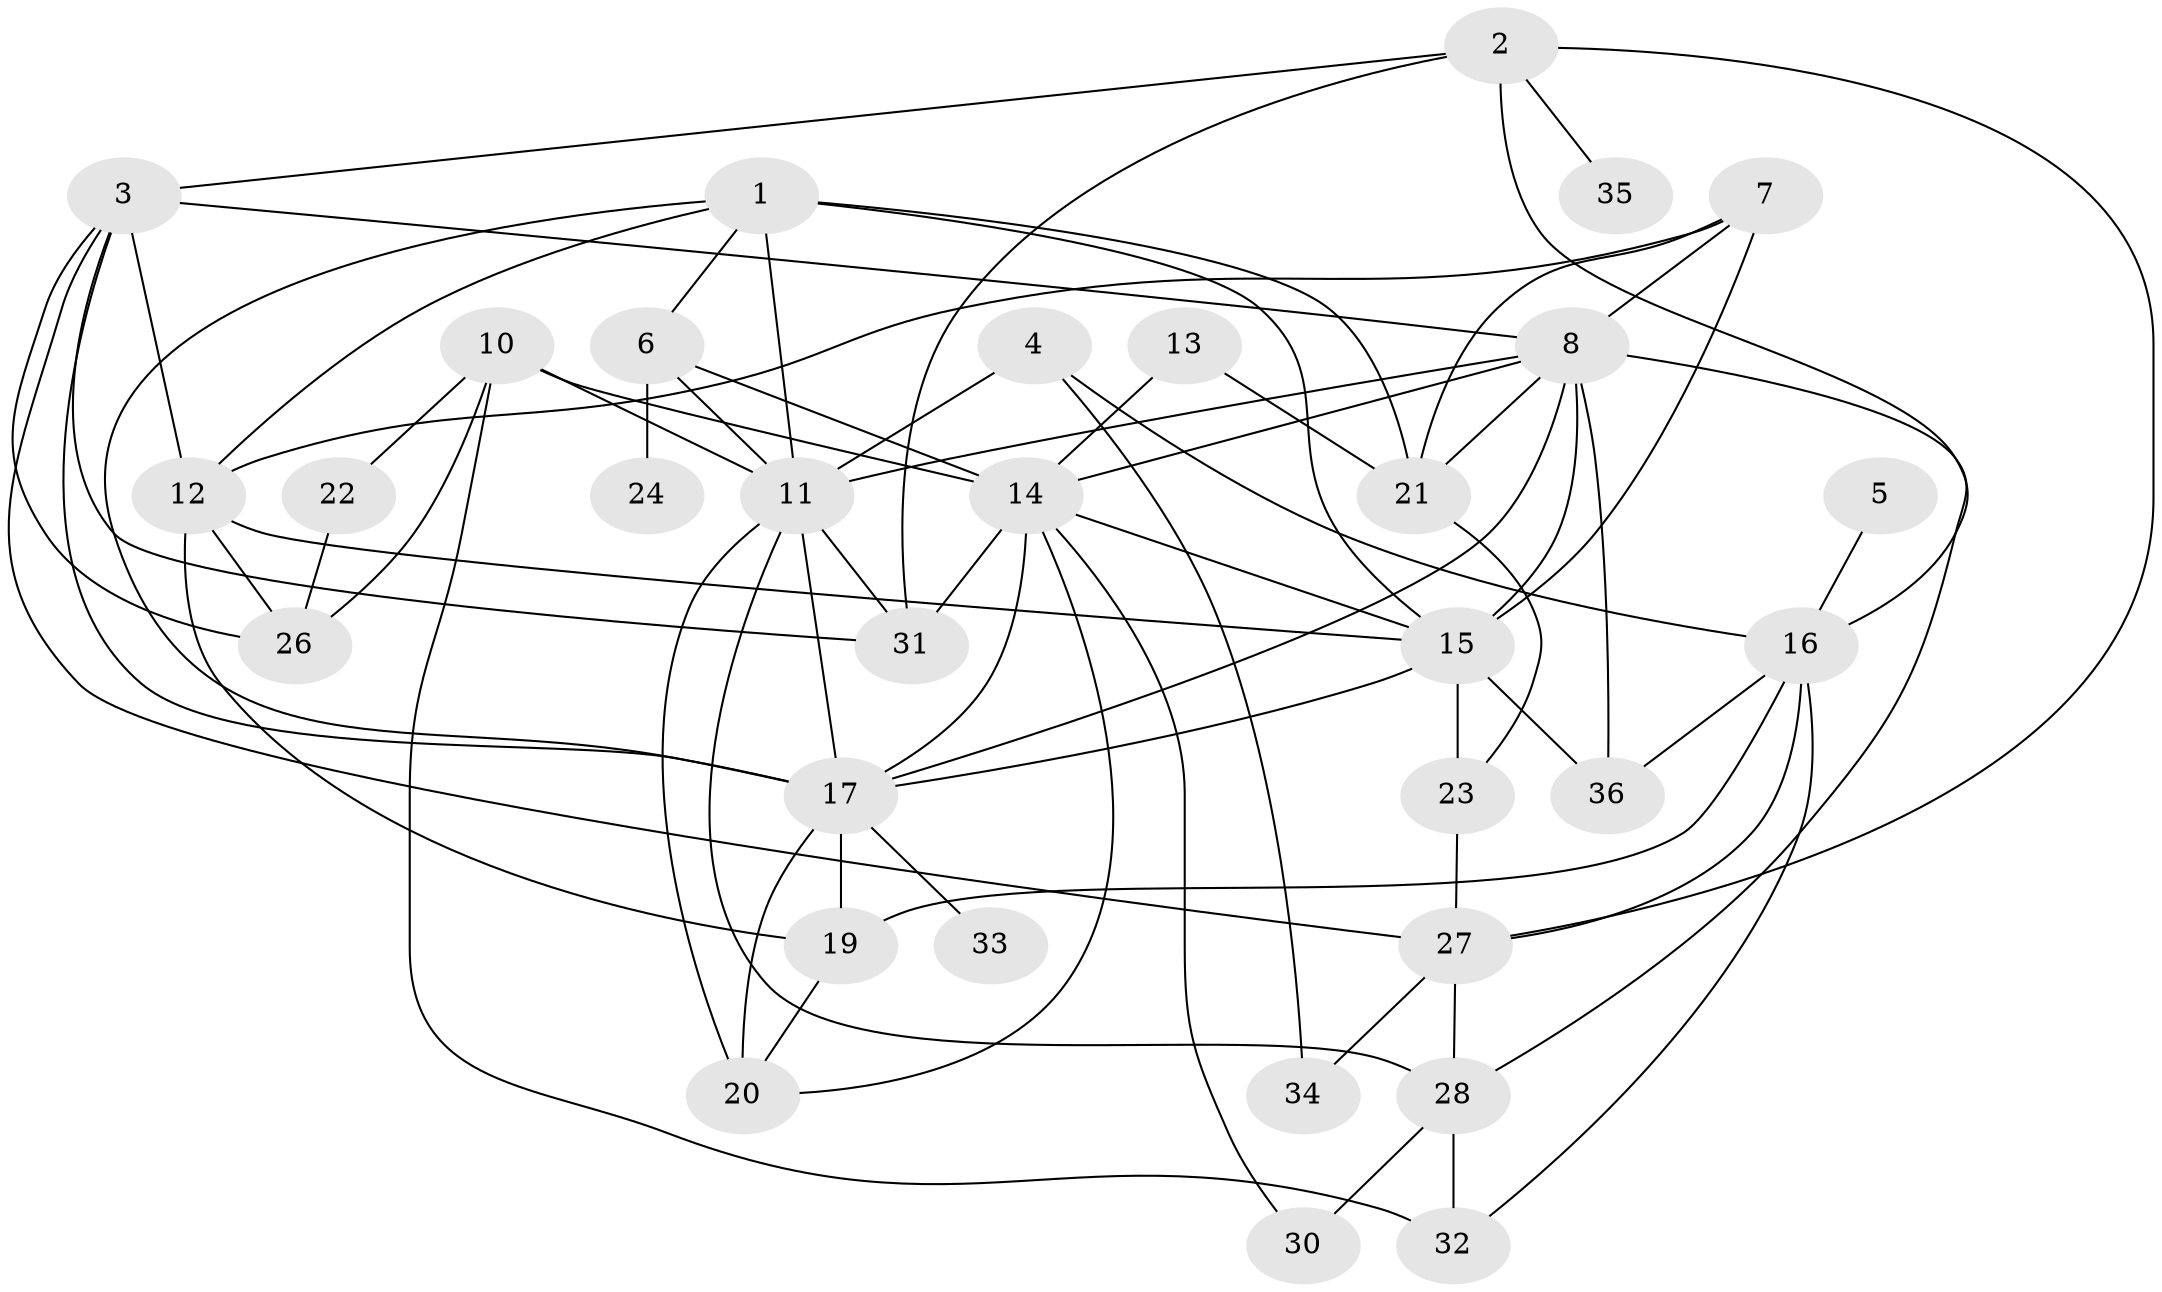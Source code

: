 // original degree distribution, {7: 0.023255813953488372, 3: 0.19767441860465115, 4: 0.19767441860465115, 1: 0.18604651162790697, 2: 0.19767441860465115, 5: 0.10465116279069768, 0: 0.03488372093023256, 6: 0.05813953488372093}
// Generated by graph-tools (version 1.1) at 2025/48/03/04/25 22:48:33]
// undirected, 32 vertices, 72 edges
graph export_dot {
  node [color=gray90,style=filled];
  1;
  2;
  3;
  4;
  5;
  6;
  7;
  8;
  10;
  11;
  12;
  13;
  14;
  15;
  16;
  17;
  19;
  20;
  21;
  22;
  23;
  24;
  26;
  27;
  28;
  30;
  31;
  32;
  33;
  34;
  35;
  36;
  1 -- 6 [weight=1.0];
  1 -- 11 [weight=2.0];
  1 -- 12 [weight=1.0];
  1 -- 15 [weight=1.0];
  1 -- 17 [weight=1.0];
  1 -- 21 [weight=1.0];
  2 -- 3 [weight=2.0];
  2 -- 16 [weight=1.0];
  2 -- 27 [weight=2.0];
  2 -- 31 [weight=1.0];
  2 -- 35 [weight=1.0];
  3 -- 8 [weight=1.0];
  3 -- 12 [weight=1.0];
  3 -- 17 [weight=1.0];
  3 -- 26 [weight=1.0];
  3 -- 27 [weight=1.0];
  3 -- 31 [weight=1.0];
  4 -- 11 [weight=3.0];
  4 -- 16 [weight=1.0];
  4 -- 34 [weight=1.0];
  5 -- 16 [weight=1.0];
  6 -- 11 [weight=2.0];
  6 -- 14 [weight=1.0];
  6 -- 24 [weight=1.0];
  7 -- 8 [weight=1.0];
  7 -- 12 [weight=1.0];
  7 -- 15 [weight=1.0];
  7 -- 21 [weight=1.0];
  8 -- 11 [weight=1.0];
  8 -- 14 [weight=1.0];
  8 -- 15 [weight=1.0];
  8 -- 17 [weight=1.0];
  8 -- 21 [weight=1.0];
  8 -- 28 [weight=1.0];
  8 -- 36 [weight=1.0];
  10 -- 11 [weight=1.0];
  10 -- 14 [weight=1.0];
  10 -- 22 [weight=1.0];
  10 -- 26 [weight=1.0];
  10 -- 32 [weight=2.0];
  11 -- 17 [weight=1.0];
  11 -- 20 [weight=1.0];
  11 -- 28 [weight=1.0];
  11 -- 31 [weight=1.0];
  12 -- 15 [weight=3.0];
  12 -- 19 [weight=1.0];
  12 -- 26 [weight=1.0];
  13 -- 14 [weight=1.0];
  13 -- 21 [weight=1.0];
  14 -- 15 [weight=1.0];
  14 -- 17 [weight=1.0];
  14 -- 20 [weight=1.0];
  14 -- 30 [weight=1.0];
  14 -- 31 [weight=1.0];
  15 -- 17 [weight=1.0];
  15 -- 23 [weight=1.0];
  15 -- 36 [weight=2.0];
  16 -- 19 [weight=2.0];
  16 -- 27 [weight=1.0];
  16 -- 32 [weight=1.0];
  16 -- 36 [weight=1.0];
  17 -- 19 [weight=1.0];
  17 -- 20 [weight=1.0];
  17 -- 33 [weight=1.0];
  19 -- 20 [weight=1.0];
  21 -- 23 [weight=1.0];
  22 -- 26 [weight=2.0];
  23 -- 27 [weight=1.0];
  27 -- 28 [weight=2.0];
  27 -- 34 [weight=1.0];
  28 -- 30 [weight=2.0];
  28 -- 32 [weight=1.0];
}
